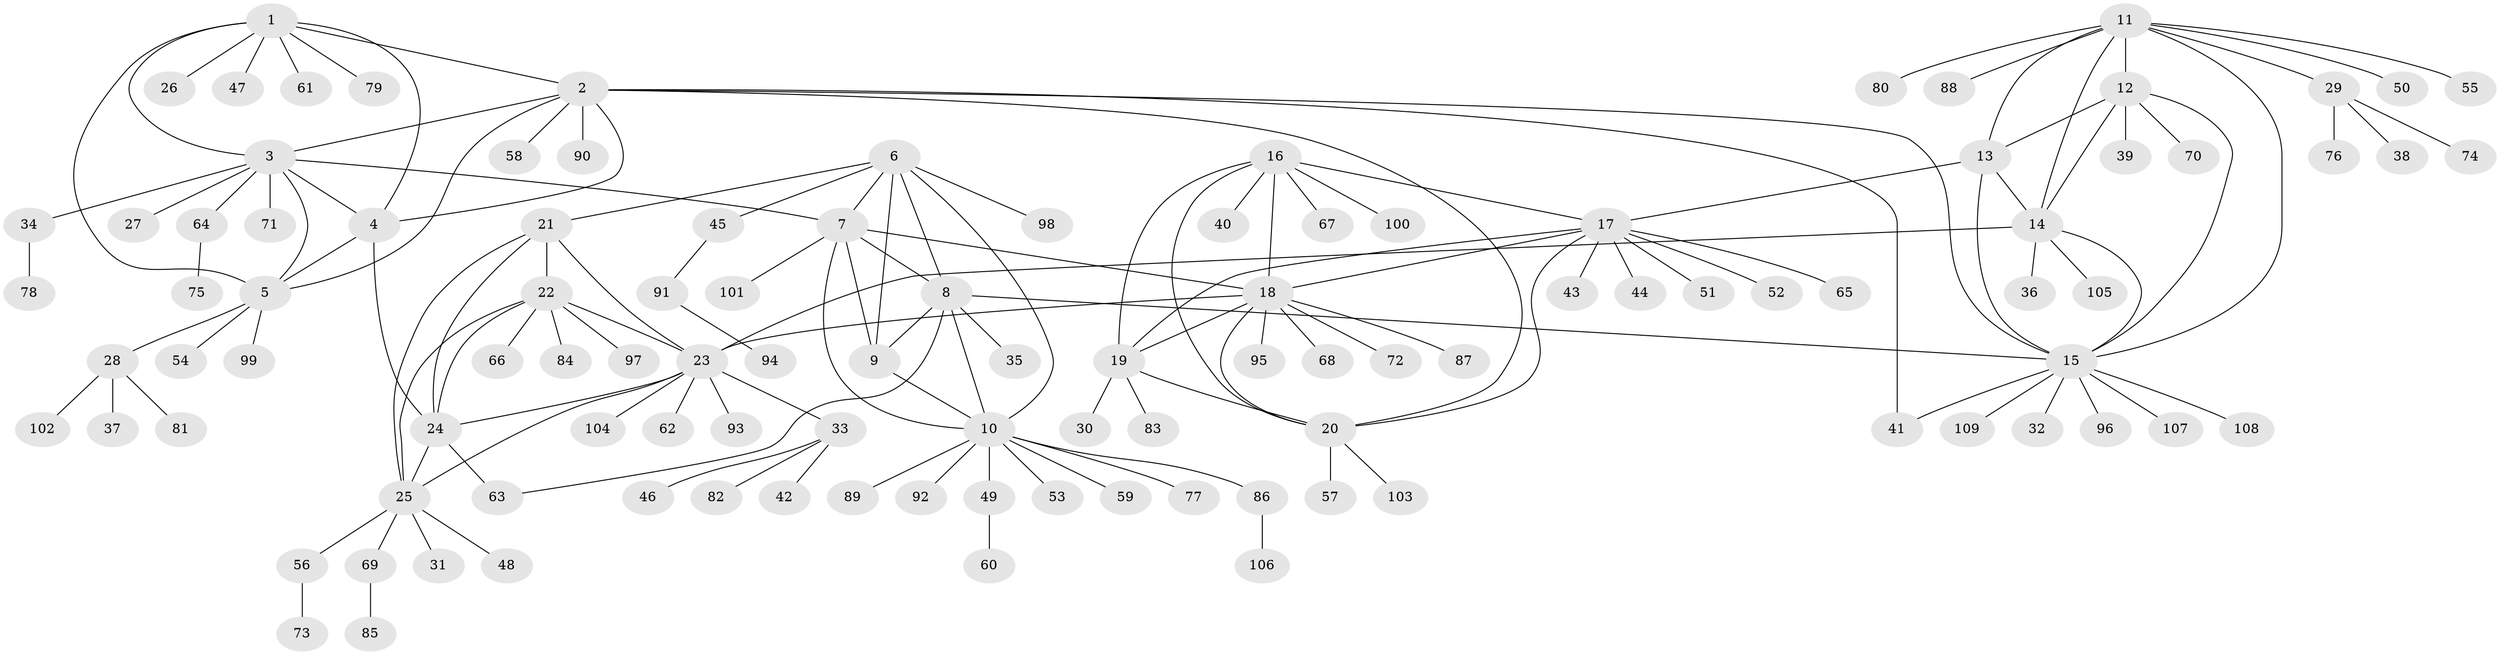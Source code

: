 // coarse degree distribution, {1: 0.6060606060606061, 6: 0.09090909090909091, 4: 0.12121212121212122, 5: 0.030303030303030304, 2: 0.06060606060606061, 3: 0.030303030303030304, 13: 0.030303030303030304, 7: 0.030303030303030304}
// Generated by graph-tools (version 1.1) at 2025/37/03/04/25 23:37:35]
// undirected, 109 vertices, 146 edges
graph export_dot {
  node [color=gray90,style=filled];
  1;
  2;
  3;
  4;
  5;
  6;
  7;
  8;
  9;
  10;
  11;
  12;
  13;
  14;
  15;
  16;
  17;
  18;
  19;
  20;
  21;
  22;
  23;
  24;
  25;
  26;
  27;
  28;
  29;
  30;
  31;
  32;
  33;
  34;
  35;
  36;
  37;
  38;
  39;
  40;
  41;
  42;
  43;
  44;
  45;
  46;
  47;
  48;
  49;
  50;
  51;
  52;
  53;
  54;
  55;
  56;
  57;
  58;
  59;
  60;
  61;
  62;
  63;
  64;
  65;
  66;
  67;
  68;
  69;
  70;
  71;
  72;
  73;
  74;
  75;
  76;
  77;
  78;
  79;
  80;
  81;
  82;
  83;
  84;
  85;
  86;
  87;
  88;
  89;
  90;
  91;
  92;
  93;
  94;
  95;
  96;
  97;
  98;
  99;
  100;
  101;
  102;
  103;
  104;
  105;
  106;
  107;
  108;
  109;
  1 -- 2;
  1 -- 3;
  1 -- 4;
  1 -- 5;
  1 -- 26;
  1 -- 47;
  1 -- 61;
  1 -- 79;
  2 -- 3;
  2 -- 4;
  2 -- 5;
  2 -- 15;
  2 -- 20;
  2 -- 41;
  2 -- 58;
  2 -- 90;
  3 -- 4;
  3 -- 5;
  3 -- 7;
  3 -- 27;
  3 -- 34;
  3 -- 64;
  3 -- 71;
  4 -- 5;
  4 -- 24;
  5 -- 28;
  5 -- 54;
  5 -- 99;
  6 -- 7;
  6 -- 8;
  6 -- 9;
  6 -- 10;
  6 -- 21;
  6 -- 45;
  6 -- 98;
  7 -- 8;
  7 -- 9;
  7 -- 10;
  7 -- 18;
  7 -- 101;
  8 -- 9;
  8 -- 10;
  8 -- 15;
  8 -- 35;
  8 -- 63;
  9 -- 10;
  10 -- 49;
  10 -- 53;
  10 -- 59;
  10 -- 77;
  10 -- 86;
  10 -- 89;
  10 -- 92;
  11 -- 12;
  11 -- 13;
  11 -- 14;
  11 -- 15;
  11 -- 29;
  11 -- 50;
  11 -- 55;
  11 -- 80;
  11 -- 88;
  12 -- 13;
  12 -- 14;
  12 -- 15;
  12 -- 39;
  12 -- 70;
  13 -- 14;
  13 -- 15;
  13 -- 17;
  14 -- 15;
  14 -- 23;
  14 -- 36;
  14 -- 105;
  15 -- 32;
  15 -- 41;
  15 -- 96;
  15 -- 107;
  15 -- 108;
  15 -- 109;
  16 -- 17;
  16 -- 18;
  16 -- 19;
  16 -- 20;
  16 -- 40;
  16 -- 67;
  16 -- 100;
  17 -- 18;
  17 -- 19;
  17 -- 20;
  17 -- 43;
  17 -- 44;
  17 -- 51;
  17 -- 52;
  17 -- 65;
  18 -- 19;
  18 -- 20;
  18 -- 23;
  18 -- 68;
  18 -- 72;
  18 -- 87;
  18 -- 95;
  19 -- 20;
  19 -- 30;
  19 -- 83;
  20 -- 57;
  20 -- 103;
  21 -- 22;
  21 -- 23;
  21 -- 24;
  21 -- 25;
  22 -- 23;
  22 -- 24;
  22 -- 25;
  22 -- 66;
  22 -- 84;
  22 -- 97;
  23 -- 24;
  23 -- 25;
  23 -- 33;
  23 -- 62;
  23 -- 93;
  23 -- 104;
  24 -- 25;
  24 -- 63;
  25 -- 31;
  25 -- 48;
  25 -- 56;
  25 -- 69;
  28 -- 37;
  28 -- 81;
  28 -- 102;
  29 -- 38;
  29 -- 74;
  29 -- 76;
  33 -- 42;
  33 -- 46;
  33 -- 82;
  34 -- 78;
  45 -- 91;
  49 -- 60;
  56 -- 73;
  64 -- 75;
  69 -- 85;
  86 -- 106;
  91 -- 94;
}

